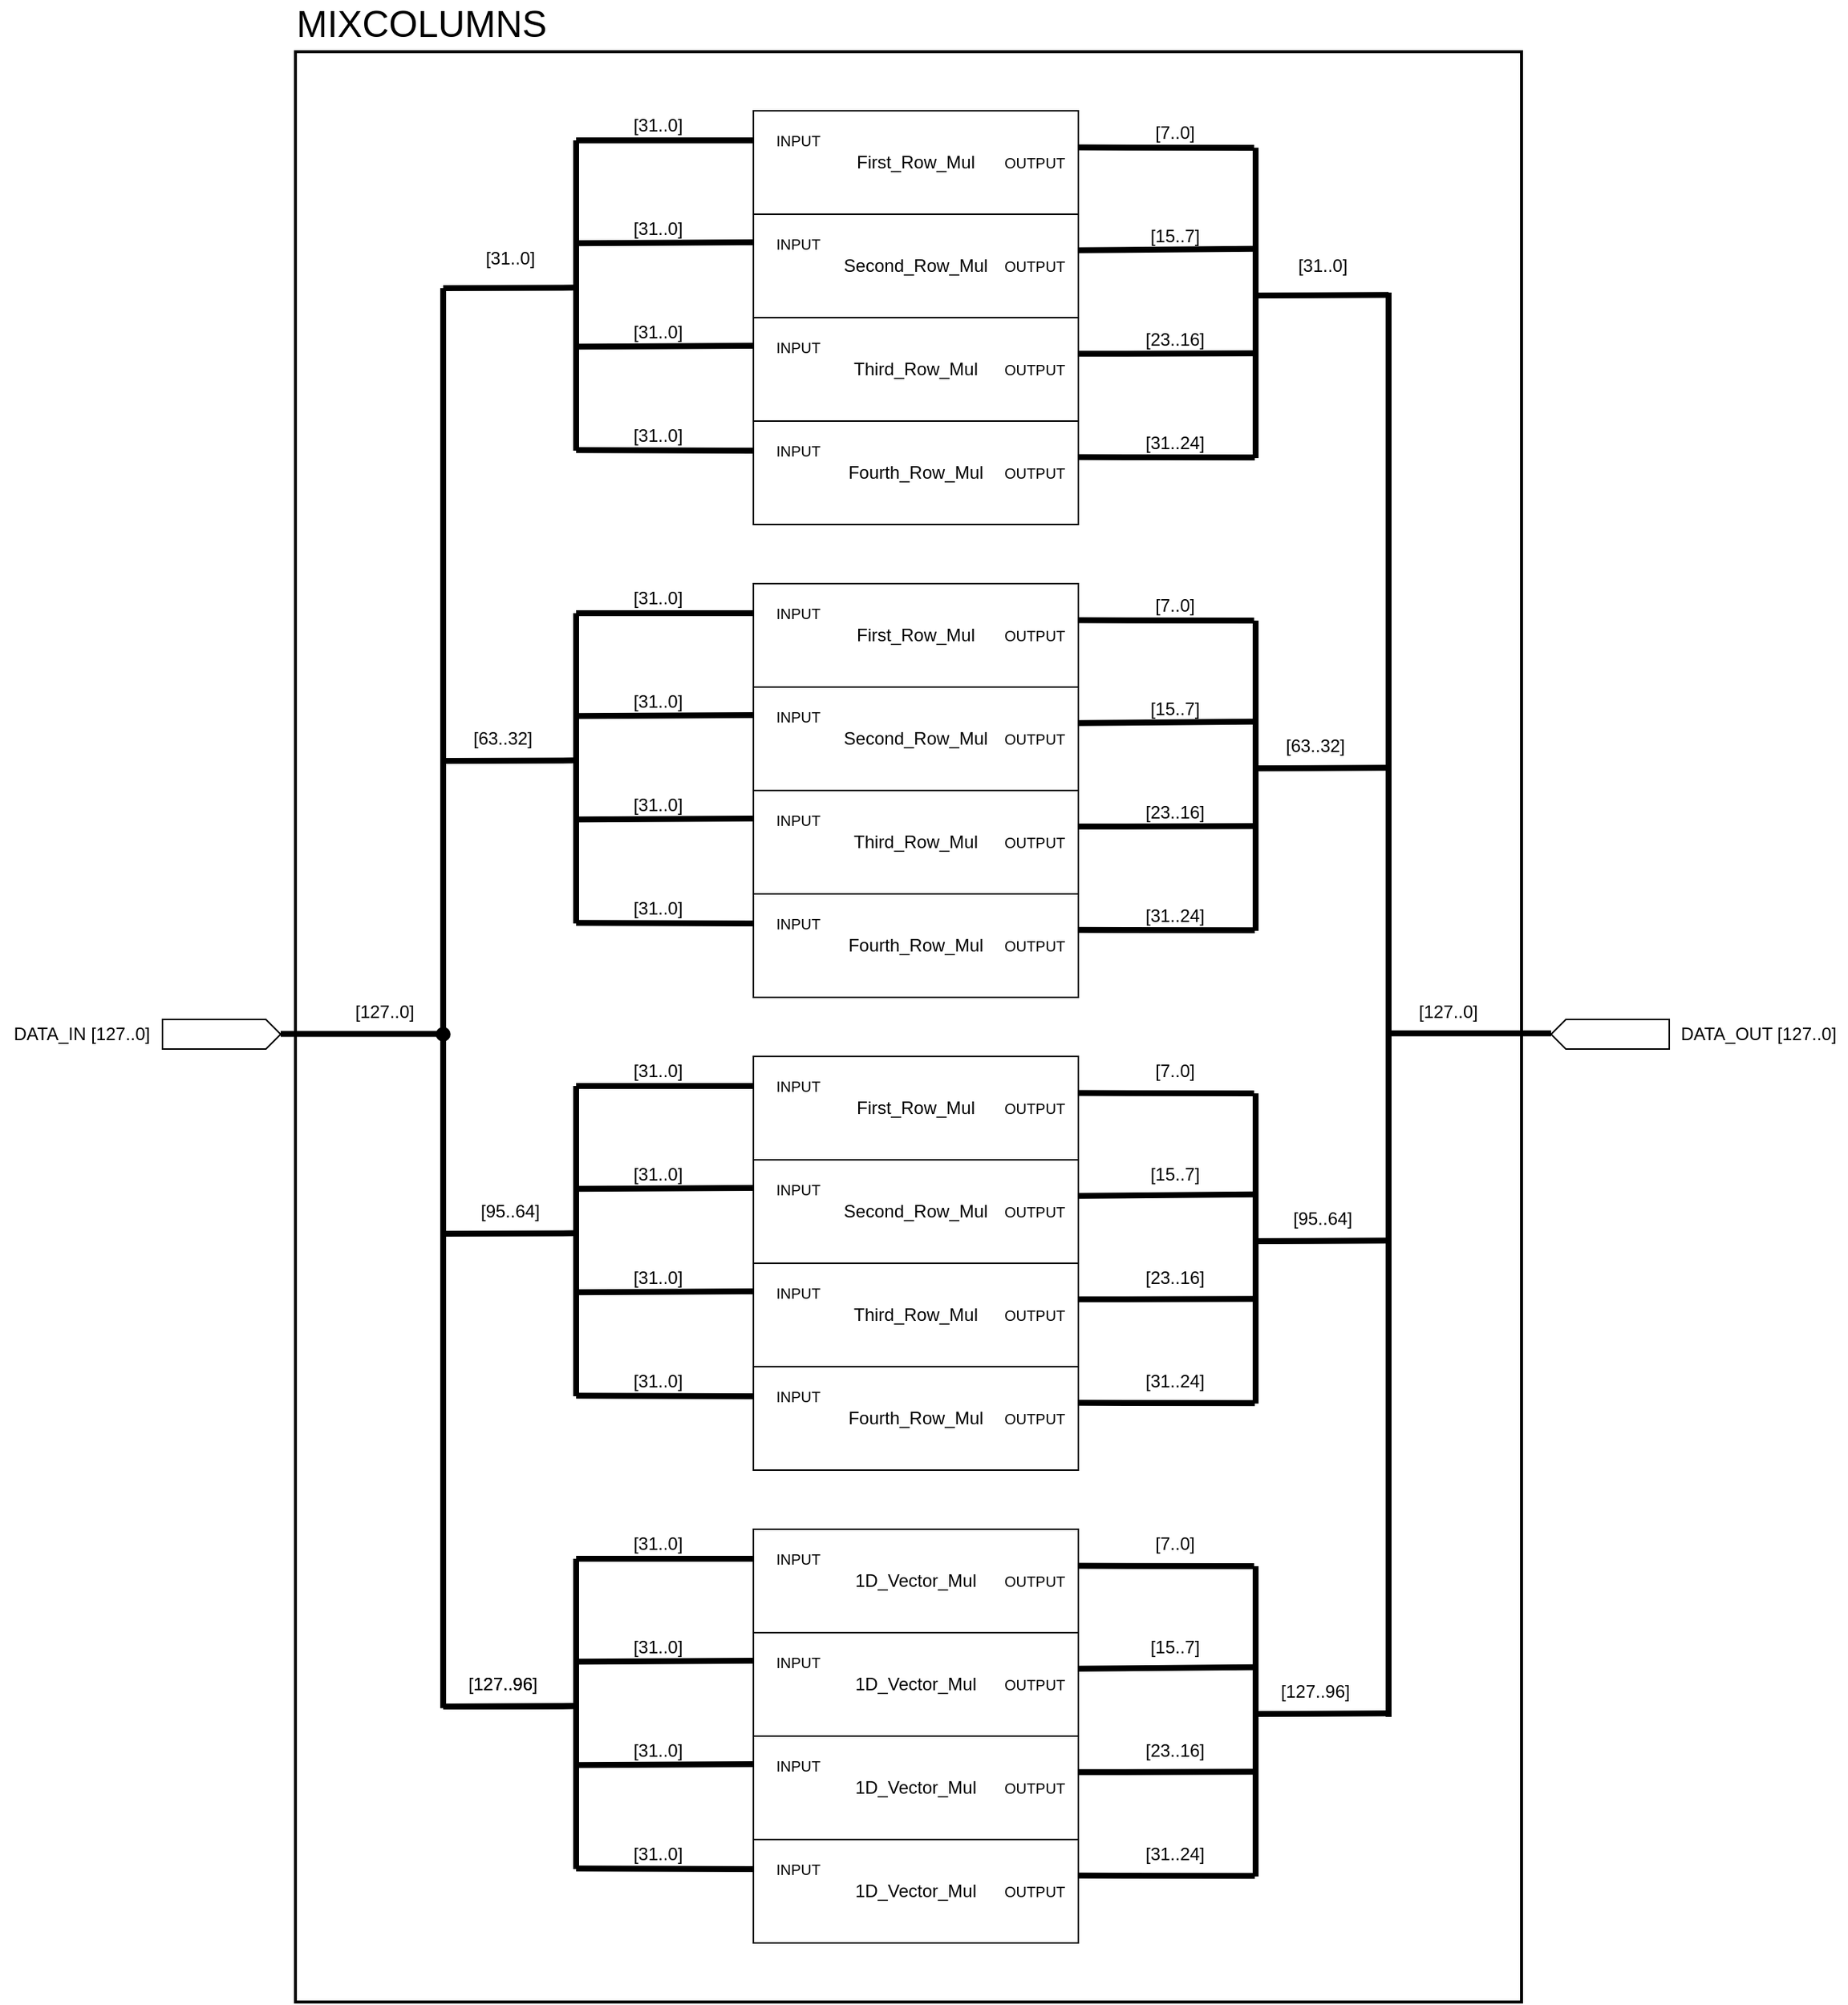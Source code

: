 <mxfile version="14.7.0" type="device"><diagram id="oHenuTTCe8CQ_6WMXrY5" name="Page-1"><mxGraphModel dx="169" dy="94" grid="1" gridSize="10" guides="1" tooltips="1" connect="1" arrows="1" fold="1" page="1" pageScale="1" pageWidth="100000" pageHeight="100000" math="0" shadow="0"><root><mxCell id="0"/><mxCell id="1" parent="0"/><mxCell id="De7Vy3NnOeA8VMPt9R5g-276" value="" style="rounded=0;whiteSpace=wrap;html=1;fillColor=none;strokeWidth=2;" parent="1" vertex="1"><mxGeometry x="820" y="640" width="830" height="1320" as="geometry"/></mxCell><mxCell id="De7Vy3NnOeA8VMPt9R5g-7" value="" style="shape=mxgraph.arrows2.arrow;verticalLabelPosition=bottom;shadow=0;dashed=0;align=center;html=1;verticalAlign=top;strokeWidth=1;dy=0;dx=10;notch=0;" parent="1" vertex="1"><mxGeometry x="730" y="1295" width="80" height="20" as="geometry"/></mxCell><mxCell id="De7Vy3NnOeA8VMPt9R5g-8" value="DATA_IN [127..0]" style="text;html=1;align=center;verticalAlign=middle;resizable=0;points=[];autosize=1;strokeColor=none;" parent="1" vertex="1"><mxGeometry x="620" y="1295" width="110" height="20" as="geometry"/></mxCell><mxCell id="De7Vy3NnOeA8VMPt9R5g-9" value="" style="endArrow=none;html=1;strokeWidth=4;exitX=1;exitY=0.5;exitDx=0;exitDy=0;exitPerimeter=0;" parent="1" edge="1"><mxGeometry width="50" height="50" relative="1" as="geometry"><mxPoint x="810" y="1304.71" as="sourcePoint"/><mxPoint x="920" y="1304.71" as="targetPoint"/></mxGeometry></mxCell><mxCell id="De7Vy3NnOeA8VMPt9R5g-10" value="" style="endArrow=none;html=1;strokeWidth=4;" parent="1" edge="1"><mxGeometry width="50" height="50" relative="1" as="geometry"><mxPoint x="920" y="1761.176" as="sourcePoint"/><mxPoint x="920" y="800" as="targetPoint"/></mxGeometry></mxCell><mxCell id="De7Vy3NnOeA8VMPt9R5g-11" value="" style="endArrow=none;html=1;strokeWidth=4;" parent="1" edge="1"><mxGeometry width="50" height="50" relative="1" as="geometry"><mxPoint x="920" y="800" as="sourcePoint"/><mxPoint x="1010" y="799.66" as="targetPoint"/></mxGeometry></mxCell><mxCell id="De7Vy3NnOeA8VMPt9R5g-49" value="[127..0]" style="text;html=1;align=center;verticalAlign=middle;resizable=0;points=[];autosize=1;strokeColor=none;" parent="1" vertex="1"><mxGeometry x="850" y="1280" width="60" height="20" as="geometry"/></mxCell><mxCell id="De7Vy3NnOeA8VMPt9R5g-50" value="[31..0]" style="text;html=1;align=center;verticalAlign=middle;resizable=0;points=[];autosize=1;strokeColor=none;" parent="1" vertex="1"><mxGeometry x="940" y="770" width="50" height="20" as="geometry"/></mxCell><mxCell id="De7Vy3NnOeA8VMPt9R5g-51" value="[63..32]" style="text;html=1;align=center;verticalAlign=middle;resizable=0;points=[];autosize=1;strokeColor=none;" parent="1" vertex="1"><mxGeometry x="930" y="1095" width="60" height="20" as="geometry"/></mxCell><mxCell id="De7Vy3NnOeA8VMPt9R5g-52" value="[95..64]" style="text;html=1;align=center;verticalAlign=middle;resizable=0;points=[];autosize=1;strokeColor=none;" parent="1" vertex="1"><mxGeometry x="935" y="1415" width="60" height="20" as="geometry"/></mxCell><mxCell id="De7Vy3NnOeA8VMPt9R5g-53" value="[127..96]" style="text;html=1;align=center;verticalAlign=middle;resizable=0;points=[];autosize=1;strokeColor=none;" parent="1" vertex="1"><mxGeometry x="930" y="1735" width="60" height="20" as="geometry"/></mxCell><mxCell id="De7Vy3NnOeA8VMPt9R5g-64" value="" style="ellipse;whiteSpace=wrap;html=1;aspect=fixed;strokeColor=none;fillColor=#000000;" parent="1" vertex="1"><mxGeometry x="915" y="1300" width="10" height="10" as="geometry"/></mxCell><mxCell id="De7Vy3NnOeA8VMPt9R5g-67" value="First_Row_Mul" style="whiteSpace=wrap;html=1;" parent="1" vertex="1"><mxGeometry x="1130" y="680" width="220" height="70" as="geometry"/></mxCell><mxCell id="De7Vy3NnOeA8VMPt9R5g-68" value="&lt;font style=&quot;font-size: 10px&quot;&gt;INPUT&lt;/font&gt;" style="text;html=1;align=center;verticalAlign=middle;resizable=0;points=[];autosize=1;strokeColor=none;" parent="1" vertex="1"><mxGeometry x="1135" y="690" width="50" height="20" as="geometry"/></mxCell><mxCell id="De7Vy3NnOeA8VMPt9R5g-70" value="&lt;font style=&quot;font-size: 10px&quot;&gt;OUTPUT&lt;/font&gt;" style="text;html=1;align=center;verticalAlign=middle;resizable=0;points=[];autosize=1;strokeColor=none;" parent="1" vertex="1"><mxGeometry x="1290" y="705" width="60" height="20" as="geometry"/></mxCell><mxCell id="De7Vy3NnOeA8VMPt9R5g-71" value="Second_Row_Mul" style="whiteSpace=wrap;html=1;" parent="1" vertex="1"><mxGeometry x="1130" y="750" width="220" height="70" as="geometry"/></mxCell><mxCell id="De7Vy3NnOeA8VMPt9R5g-72" value="&lt;font style=&quot;font-size: 10px&quot;&gt;INPUT&lt;/font&gt;" style="text;html=1;align=center;verticalAlign=middle;resizable=0;points=[];autosize=1;strokeColor=none;" parent="1" vertex="1"><mxGeometry x="1135" y="760" width="50" height="20" as="geometry"/></mxCell><mxCell id="De7Vy3NnOeA8VMPt9R5g-74" value="&lt;font style=&quot;font-size: 10px&quot;&gt;OUTPUT&lt;/font&gt;" style="text;html=1;align=center;verticalAlign=middle;resizable=0;points=[];autosize=1;strokeColor=none;" parent="1" vertex="1"><mxGeometry x="1290" y="775" width="60" height="20" as="geometry"/></mxCell><mxCell id="De7Vy3NnOeA8VMPt9R5g-75" value="Third_Row_Mul" style="whiteSpace=wrap;html=1;" parent="1" vertex="1"><mxGeometry x="1130" y="820" width="220" height="70" as="geometry"/></mxCell><mxCell id="De7Vy3NnOeA8VMPt9R5g-76" value="&lt;font style=&quot;font-size: 10px&quot;&gt;INPUT&lt;/font&gt;" style="text;html=1;align=center;verticalAlign=middle;resizable=0;points=[];autosize=1;strokeColor=none;" parent="1" vertex="1"><mxGeometry x="1135" y="830" width="50" height="20" as="geometry"/></mxCell><mxCell id="De7Vy3NnOeA8VMPt9R5g-78" value="&lt;font style=&quot;font-size: 10px&quot;&gt;OUTPUT&lt;/font&gt;" style="text;html=1;align=center;verticalAlign=middle;resizable=0;points=[];autosize=1;strokeColor=none;" parent="1" vertex="1"><mxGeometry x="1290" y="845" width="60" height="20" as="geometry"/></mxCell><mxCell id="De7Vy3NnOeA8VMPt9R5g-79" value="Fourth_Row_Mul" style="whiteSpace=wrap;html=1;" parent="1" vertex="1"><mxGeometry x="1130" y="890" width="220" height="70" as="geometry"/></mxCell><mxCell id="De7Vy3NnOeA8VMPt9R5g-80" value="&lt;font style=&quot;font-size: 10px&quot;&gt;INPUT&lt;/font&gt;" style="text;html=1;align=center;verticalAlign=middle;resizable=0;points=[];autosize=1;strokeColor=none;" parent="1" vertex="1"><mxGeometry x="1135" y="900" width="50" height="20" as="geometry"/></mxCell><mxCell id="De7Vy3NnOeA8VMPt9R5g-82" value="&lt;font style=&quot;font-size: 10px&quot;&gt;OUTPUT&lt;/font&gt;" style="text;html=1;align=center;verticalAlign=middle;resizable=0;points=[];autosize=1;strokeColor=none;" parent="1" vertex="1"><mxGeometry x="1290" y="915" width="60" height="20" as="geometry"/></mxCell><mxCell id="De7Vy3NnOeA8VMPt9R5g-84" value="" style="endArrow=none;html=1;strokeWidth=4;" parent="1" edge="1"><mxGeometry width="50" height="50" relative="1" as="geometry"><mxPoint x="1010" y="910" as="sourcePoint"/><mxPoint x="1010.0" y="700" as="targetPoint"/></mxGeometry></mxCell><mxCell id="De7Vy3NnOeA8VMPt9R5g-85" value="" style="endArrow=none;html=1;strokeWidth=4;" parent="1" edge="1"><mxGeometry width="50" height="50" relative="1" as="geometry"><mxPoint x="1010.0" y="700" as="sourcePoint"/><mxPoint x="1130" y="700" as="targetPoint"/></mxGeometry></mxCell><mxCell id="De7Vy3NnOeA8VMPt9R5g-86" value="" style="endArrow=none;html=1;strokeWidth=4;" parent="1" edge="1"><mxGeometry width="50" height="50" relative="1" as="geometry"><mxPoint x="1010.0" y="769.66" as="sourcePoint"/><mxPoint x="1130" y="769" as="targetPoint"/></mxGeometry></mxCell><mxCell id="De7Vy3NnOeA8VMPt9R5g-87" value="" style="endArrow=none;html=1;strokeWidth=4;" parent="1" edge="1"><mxGeometry width="50" height="50" relative="1" as="geometry"><mxPoint x="1010.0" y="839.66" as="sourcePoint"/><mxPoint x="1130" y="839" as="targetPoint"/></mxGeometry></mxCell><mxCell id="De7Vy3NnOeA8VMPt9R5g-88" value="" style="endArrow=none;html=1;strokeWidth=4;" parent="1" edge="1"><mxGeometry width="50" height="50" relative="1" as="geometry"><mxPoint x="1010.0" y="909.66" as="sourcePoint"/><mxPoint x="1130" y="910" as="targetPoint"/></mxGeometry></mxCell><mxCell id="De7Vy3NnOeA8VMPt9R5g-89" value="" style="endArrow=none;html=1;strokeWidth=4;" parent="1" edge="1"><mxGeometry width="50" height="50" relative="1" as="geometry"><mxPoint x="920" y="1120" as="sourcePoint"/><mxPoint x="1010" y="1119.66" as="targetPoint"/></mxGeometry></mxCell><mxCell id="De7Vy3NnOeA8VMPt9R5g-91" value="First_Row_Mul" style="whiteSpace=wrap;html=1;" parent="1" vertex="1"><mxGeometry x="1130" y="1000" width="220" height="70" as="geometry"/></mxCell><mxCell id="De7Vy3NnOeA8VMPt9R5g-92" value="&lt;font style=&quot;font-size: 10px&quot;&gt;INPUT&lt;br&gt;&lt;/font&gt;" style="text;html=1;align=center;verticalAlign=middle;resizable=0;points=[];autosize=1;strokeColor=none;" parent="1" vertex="1"><mxGeometry x="1135" y="1010" width="50" height="20" as="geometry"/></mxCell><mxCell id="De7Vy3NnOeA8VMPt9R5g-94" value="&lt;font style=&quot;font-size: 10px&quot;&gt;OUTPUT&lt;/font&gt;" style="text;html=1;align=center;verticalAlign=middle;resizable=0;points=[];autosize=1;strokeColor=none;" parent="1" vertex="1"><mxGeometry x="1290" y="1025" width="60" height="20" as="geometry"/></mxCell><mxCell id="De7Vy3NnOeA8VMPt9R5g-95" value="Second_Row_Mul" style="whiteSpace=wrap;html=1;" parent="1" vertex="1"><mxGeometry x="1130" y="1070" width="220" height="70" as="geometry"/></mxCell><mxCell id="De7Vy3NnOeA8VMPt9R5g-96" value="&lt;font style=&quot;font-size: 10px&quot;&gt;INPUT&lt;/font&gt;" style="text;html=1;align=center;verticalAlign=middle;resizable=0;points=[];autosize=1;strokeColor=none;" parent="1" vertex="1"><mxGeometry x="1135" y="1080" width="50" height="20" as="geometry"/></mxCell><mxCell id="De7Vy3NnOeA8VMPt9R5g-98" value="&lt;font style=&quot;font-size: 10px&quot;&gt;OUTPUT&lt;/font&gt;" style="text;html=1;align=center;verticalAlign=middle;resizable=0;points=[];autosize=1;strokeColor=none;" parent="1" vertex="1"><mxGeometry x="1290" y="1095" width="60" height="20" as="geometry"/></mxCell><mxCell id="De7Vy3NnOeA8VMPt9R5g-99" value="Third_Row_Mul" style="whiteSpace=wrap;html=1;" parent="1" vertex="1"><mxGeometry x="1130" y="1140" width="220" height="70" as="geometry"/></mxCell><mxCell id="De7Vy3NnOeA8VMPt9R5g-100" value="&lt;font style=&quot;font-size: 10px&quot;&gt;INPUT&lt;/font&gt;" style="text;html=1;align=center;verticalAlign=middle;resizable=0;points=[];autosize=1;strokeColor=none;" parent="1" vertex="1"><mxGeometry x="1135" y="1150" width="50" height="20" as="geometry"/></mxCell><mxCell id="De7Vy3NnOeA8VMPt9R5g-102" value="&lt;font style=&quot;font-size: 10px&quot;&gt;OUTPUT&lt;/font&gt;" style="text;html=1;align=center;verticalAlign=middle;resizable=0;points=[];autosize=1;strokeColor=none;" parent="1" vertex="1"><mxGeometry x="1290" y="1165" width="60" height="20" as="geometry"/></mxCell><mxCell id="De7Vy3NnOeA8VMPt9R5g-103" value="Fourth_Row_Mul" style="whiteSpace=wrap;html=1;" parent="1" vertex="1"><mxGeometry x="1130" y="1210" width="220" height="70" as="geometry"/></mxCell><mxCell id="De7Vy3NnOeA8VMPt9R5g-104" value="&lt;font style=&quot;font-size: 10px&quot;&gt;INPUT&lt;/font&gt;" style="text;html=1;align=center;verticalAlign=middle;resizable=0;points=[];autosize=1;strokeColor=none;" parent="1" vertex="1"><mxGeometry x="1135" y="1220" width="50" height="20" as="geometry"/></mxCell><mxCell id="De7Vy3NnOeA8VMPt9R5g-106" value="&lt;font style=&quot;font-size: 10px&quot;&gt;OUTPUT&lt;/font&gt;" style="text;html=1;align=center;verticalAlign=middle;resizable=0;points=[];autosize=1;strokeColor=none;" parent="1" vertex="1"><mxGeometry x="1290" y="1235" width="60" height="20" as="geometry"/></mxCell><mxCell id="De7Vy3NnOeA8VMPt9R5g-107" value="" style="endArrow=none;html=1;strokeWidth=4;" parent="1" edge="1"><mxGeometry width="50" height="50" relative="1" as="geometry"><mxPoint x="1010" y="1230" as="sourcePoint"/><mxPoint x="1010" y="1020" as="targetPoint"/></mxGeometry></mxCell><mxCell id="De7Vy3NnOeA8VMPt9R5g-108" value="" style="endArrow=none;html=1;strokeWidth=4;" parent="1" edge="1"><mxGeometry width="50" height="50" relative="1" as="geometry"><mxPoint x="1010" y="1020" as="sourcePoint"/><mxPoint x="1130" y="1020" as="targetPoint"/></mxGeometry></mxCell><mxCell id="De7Vy3NnOeA8VMPt9R5g-109" value="" style="endArrow=none;html=1;strokeWidth=4;" parent="1" edge="1"><mxGeometry width="50" height="50" relative="1" as="geometry"><mxPoint x="1010" y="1089.66" as="sourcePoint"/><mxPoint x="1130" y="1089" as="targetPoint"/></mxGeometry></mxCell><mxCell id="De7Vy3NnOeA8VMPt9R5g-110" value="" style="endArrow=none;html=1;strokeWidth=4;" parent="1" edge="1"><mxGeometry width="50" height="50" relative="1" as="geometry"><mxPoint x="1010" y="1159.66" as="sourcePoint"/><mxPoint x="1130" y="1159" as="targetPoint"/></mxGeometry></mxCell><mxCell id="De7Vy3NnOeA8VMPt9R5g-111" value="" style="endArrow=none;html=1;strokeWidth=4;" parent="1" edge="1"><mxGeometry width="50" height="50" relative="1" as="geometry"><mxPoint x="1010" y="1229.66" as="sourcePoint"/><mxPoint x="1130" y="1230" as="targetPoint"/></mxGeometry></mxCell><mxCell id="De7Vy3NnOeA8VMPt9R5g-113" value="" style="endArrow=none;html=1;strokeWidth=4;" parent="1" edge="1"><mxGeometry width="50" height="50" relative="1" as="geometry"><mxPoint x="920" y="1440" as="sourcePoint"/><mxPoint x="1010" y="1439.66" as="targetPoint"/></mxGeometry></mxCell><mxCell id="De7Vy3NnOeA8VMPt9R5g-116" value="First_Row_Mul" style="whiteSpace=wrap;html=1;" parent="1" vertex="1"><mxGeometry x="1130" y="1320" width="220" height="70" as="geometry"/></mxCell><mxCell id="De7Vy3NnOeA8VMPt9R5g-117" value="&lt;font style=&quot;font-size: 10px&quot;&gt;INPUT&lt;/font&gt;" style="text;html=1;align=center;verticalAlign=middle;resizable=0;points=[];autosize=1;strokeColor=none;" parent="1" vertex="1"><mxGeometry x="1135" y="1330" width="50" height="20" as="geometry"/></mxCell><mxCell id="De7Vy3NnOeA8VMPt9R5g-119" value="&lt;font style=&quot;font-size: 10px&quot;&gt;OUTPUT&lt;/font&gt;" style="text;html=1;align=center;verticalAlign=middle;resizable=0;points=[];autosize=1;strokeColor=none;" parent="1" vertex="1"><mxGeometry x="1290" y="1345" width="60" height="20" as="geometry"/></mxCell><mxCell id="De7Vy3NnOeA8VMPt9R5g-120" value="Second_Row_Mul" style="whiteSpace=wrap;html=1;" parent="1" vertex="1"><mxGeometry x="1130" y="1390" width="220" height="70" as="geometry"/></mxCell><mxCell id="De7Vy3NnOeA8VMPt9R5g-121" value="&lt;font style=&quot;font-size: 10px&quot;&gt;INPUT&lt;/font&gt;" style="text;html=1;align=center;verticalAlign=middle;resizable=0;points=[];autosize=1;strokeColor=none;" parent="1" vertex="1"><mxGeometry x="1135" y="1400" width="50" height="20" as="geometry"/></mxCell><mxCell id="De7Vy3NnOeA8VMPt9R5g-123" value="&lt;font style=&quot;font-size: 10px&quot;&gt;OUTPUT&lt;/font&gt;" style="text;html=1;align=center;verticalAlign=middle;resizable=0;points=[];autosize=1;strokeColor=none;" parent="1" vertex="1"><mxGeometry x="1290" y="1415" width="60" height="20" as="geometry"/></mxCell><mxCell id="De7Vy3NnOeA8VMPt9R5g-124" value="Third_Row_Mul" style="whiteSpace=wrap;html=1;" parent="1" vertex="1"><mxGeometry x="1130" y="1460" width="220" height="70" as="geometry"/></mxCell><mxCell id="De7Vy3NnOeA8VMPt9R5g-125" value="&lt;font style=&quot;font-size: 10px&quot;&gt;INPUT&lt;/font&gt;" style="text;html=1;align=center;verticalAlign=middle;resizable=0;points=[];autosize=1;strokeColor=none;" parent="1" vertex="1"><mxGeometry x="1135" y="1470" width="50" height="20" as="geometry"/></mxCell><mxCell id="De7Vy3NnOeA8VMPt9R5g-127" value="&lt;font style=&quot;font-size: 10px&quot;&gt;OUTPUT&lt;/font&gt;" style="text;html=1;align=center;verticalAlign=middle;resizable=0;points=[];autosize=1;strokeColor=none;" parent="1" vertex="1"><mxGeometry x="1290" y="1485" width="60" height="20" as="geometry"/></mxCell><mxCell id="De7Vy3NnOeA8VMPt9R5g-128" value="Fourth_Row_Mul" style="whiteSpace=wrap;html=1;" parent="1" vertex="1"><mxGeometry x="1130" y="1530" width="220" height="70" as="geometry"/></mxCell><mxCell id="De7Vy3NnOeA8VMPt9R5g-129" value="&lt;font style=&quot;font-size: 10px&quot;&gt;INPUT&lt;/font&gt;" style="text;html=1;align=center;verticalAlign=middle;resizable=0;points=[];autosize=1;strokeColor=none;" parent="1" vertex="1"><mxGeometry x="1135" y="1540" width="50" height="20" as="geometry"/></mxCell><mxCell id="De7Vy3NnOeA8VMPt9R5g-131" value="&lt;font style=&quot;font-size: 10px&quot;&gt;OUTPUT&lt;/font&gt;" style="text;html=1;align=center;verticalAlign=middle;resizable=0;points=[];autosize=1;strokeColor=none;" parent="1" vertex="1"><mxGeometry x="1290" y="1555" width="60" height="20" as="geometry"/></mxCell><mxCell id="De7Vy3NnOeA8VMPt9R5g-132" value="" style="endArrow=none;html=1;strokeWidth=4;" parent="1" edge="1"><mxGeometry width="50" height="50" relative="1" as="geometry"><mxPoint x="1010" y="1550" as="sourcePoint"/><mxPoint x="1010" y="1340" as="targetPoint"/></mxGeometry></mxCell><mxCell id="De7Vy3NnOeA8VMPt9R5g-133" value="" style="endArrow=none;html=1;strokeWidth=4;" parent="1" edge="1"><mxGeometry width="50" height="50" relative="1" as="geometry"><mxPoint x="1010" y="1340" as="sourcePoint"/><mxPoint x="1130" y="1340" as="targetPoint"/></mxGeometry></mxCell><mxCell id="De7Vy3NnOeA8VMPt9R5g-134" value="" style="endArrow=none;html=1;strokeWidth=4;" parent="1" edge="1"><mxGeometry width="50" height="50" relative="1" as="geometry"><mxPoint x="1010" y="1409.66" as="sourcePoint"/><mxPoint x="1130" y="1409" as="targetPoint"/></mxGeometry></mxCell><mxCell id="De7Vy3NnOeA8VMPt9R5g-135" value="" style="endArrow=none;html=1;strokeWidth=4;" parent="1" edge="1"><mxGeometry width="50" height="50" relative="1" as="geometry"><mxPoint x="1010" y="1479.66" as="sourcePoint"/><mxPoint x="1130" y="1479" as="targetPoint"/></mxGeometry></mxCell><mxCell id="De7Vy3NnOeA8VMPt9R5g-136" value="" style="endArrow=none;html=1;strokeWidth=4;" parent="1" edge="1"><mxGeometry width="50" height="50" relative="1" as="geometry"><mxPoint x="1010" y="1549.66" as="sourcePoint"/><mxPoint x="1130" y="1550" as="targetPoint"/></mxGeometry></mxCell><mxCell id="De7Vy3NnOeA8VMPt9R5g-137" value="" style="endArrow=none;html=1;strokeWidth=4;" parent="1" edge="1"><mxGeometry width="50" height="50" relative="1" as="geometry"><mxPoint x="920" y="1760" as="sourcePoint"/><mxPoint x="1010" y="1759.66" as="targetPoint"/></mxGeometry></mxCell><mxCell id="De7Vy3NnOeA8VMPt9R5g-139" value="1D_Vector_Mul" style="whiteSpace=wrap;html=1;" parent="1" vertex="1"><mxGeometry x="1130" y="1640" width="220" height="70" as="geometry"/></mxCell><mxCell id="De7Vy3NnOeA8VMPt9R5g-140" value="&lt;font style=&quot;font-size: 10px&quot;&gt;INPUT&lt;/font&gt;" style="text;html=1;align=center;verticalAlign=middle;resizable=0;points=[];autosize=1;strokeColor=none;" parent="1" vertex="1"><mxGeometry x="1135" y="1650" width="50" height="20" as="geometry"/></mxCell><mxCell id="De7Vy3NnOeA8VMPt9R5g-142" value="&lt;font style=&quot;font-size: 10px&quot;&gt;OUTPUT&lt;/font&gt;" style="text;html=1;align=center;verticalAlign=middle;resizable=0;points=[];autosize=1;strokeColor=none;" parent="1" vertex="1"><mxGeometry x="1290" y="1665" width="60" height="20" as="geometry"/></mxCell><mxCell id="De7Vy3NnOeA8VMPt9R5g-143" value="1D_Vector_Mul" style="whiteSpace=wrap;html=1;" parent="1" vertex="1"><mxGeometry x="1130" y="1710" width="220" height="70" as="geometry"/></mxCell><mxCell id="De7Vy3NnOeA8VMPt9R5g-144" value="&lt;font style=&quot;font-size: 10px&quot;&gt;INPUT&lt;/font&gt;" style="text;html=1;align=center;verticalAlign=middle;resizable=0;points=[];autosize=1;strokeColor=none;" parent="1" vertex="1"><mxGeometry x="1135" y="1720" width="50" height="20" as="geometry"/></mxCell><mxCell id="De7Vy3NnOeA8VMPt9R5g-146" value="&lt;font style=&quot;font-size: 10px&quot;&gt;OUTPUT&lt;/font&gt;" style="text;html=1;align=center;verticalAlign=middle;resizable=0;points=[];autosize=1;strokeColor=none;" parent="1" vertex="1"><mxGeometry x="1290" y="1735" width="60" height="20" as="geometry"/></mxCell><mxCell id="De7Vy3NnOeA8VMPt9R5g-147" value="1D_Vector_Mul" style="whiteSpace=wrap;html=1;" parent="1" vertex="1"><mxGeometry x="1130" y="1780" width="220" height="70" as="geometry"/></mxCell><mxCell id="De7Vy3NnOeA8VMPt9R5g-148" value="&lt;font style=&quot;font-size: 10px&quot;&gt;INPUT&lt;/font&gt;" style="text;html=1;align=center;verticalAlign=middle;resizable=0;points=[];autosize=1;strokeColor=none;" parent="1" vertex="1"><mxGeometry x="1135" y="1790" width="50" height="20" as="geometry"/></mxCell><mxCell id="De7Vy3NnOeA8VMPt9R5g-150" value="&lt;font style=&quot;font-size: 10px&quot;&gt;OUTPUT&lt;/font&gt;" style="text;html=1;align=center;verticalAlign=middle;resizable=0;points=[];autosize=1;strokeColor=none;" parent="1" vertex="1"><mxGeometry x="1290" y="1805" width="60" height="20" as="geometry"/></mxCell><mxCell id="De7Vy3NnOeA8VMPt9R5g-151" value="1D_Vector_Mul" style="whiteSpace=wrap;html=1;" parent="1" vertex="1"><mxGeometry x="1130" y="1850" width="220" height="70" as="geometry"/></mxCell><mxCell id="De7Vy3NnOeA8VMPt9R5g-152" value="&lt;font style=&quot;font-size: 10px&quot;&gt;INPUT&lt;/font&gt;" style="text;html=1;align=center;verticalAlign=middle;resizable=0;points=[];autosize=1;strokeColor=none;" parent="1" vertex="1"><mxGeometry x="1135" y="1860" width="50" height="20" as="geometry"/></mxCell><mxCell id="De7Vy3NnOeA8VMPt9R5g-154" value="&lt;font style=&quot;font-size: 10px&quot;&gt;OUTPUT&lt;/font&gt;" style="text;html=1;align=center;verticalAlign=middle;resizable=0;points=[];autosize=1;strokeColor=none;" parent="1" vertex="1"><mxGeometry x="1290" y="1875" width="60" height="20" as="geometry"/></mxCell><mxCell id="De7Vy3NnOeA8VMPt9R5g-155" value="" style="endArrow=none;html=1;strokeWidth=4;" parent="1" edge="1"><mxGeometry width="50" height="50" relative="1" as="geometry"><mxPoint x="1010" y="1870" as="sourcePoint"/><mxPoint x="1010" y="1660" as="targetPoint"/></mxGeometry></mxCell><mxCell id="De7Vy3NnOeA8VMPt9R5g-156" value="" style="endArrow=none;html=1;strokeWidth=4;" parent="1" edge="1"><mxGeometry width="50" height="50" relative="1" as="geometry"><mxPoint x="1010" y="1660" as="sourcePoint"/><mxPoint x="1130" y="1660" as="targetPoint"/></mxGeometry></mxCell><mxCell id="De7Vy3NnOeA8VMPt9R5g-157" value="" style="endArrow=none;html=1;strokeWidth=4;" parent="1" edge="1"><mxGeometry width="50" height="50" relative="1" as="geometry"><mxPoint x="1010" y="1729.66" as="sourcePoint"/><mxPoint x="1130" y="1729" as="targetPoint"/></mxGeometry></mxCell><mxCell id="De7Vy3NnOeA8VMPt9R5g-158" value="" style="endArrow=none;html=1;strokeWidth=4;" parent="1" edge="1"><mxGeometry width="50" height="50" relative="1" as="geometry"><mxPoint x="1010" y="1799.66" as="sourcePoint"/><mxPoint x="1130" y="1799" as="targetPoint"/></mxGeometry></mxCell><mxCell id="De7Vy3NnOeA8VMPt9R5g-159" value="" style="endArrow=none;html=1;strokeWidth=4;" parent="1" edge="1"><mxGeometry width="50" height="50" relative="1" as="geometry"><mxPoint x="1010" y="1869.66" as="sourcePoint"/><mxPoint x="1130" y="1870" as="targetPoint"/></mxGeometry></mxCell><mxCell id="De7Vy3NnOeA8VMPt9R5g-162" value="" style="endArrow=none;html=1;strokeWidth=4;" parent="1" edge="1"><mxGeometry width="50" height="50" relative="1" as="geometry"><mxPoint x="1470" y="915" as="sourcePoint"/><mxPoint x="1470.0" y="705" as="targetPoint"/></mxGeometry></mxCell><mxCell id="De7Vy3NnOeA8VMPt9R5g-163" value="" style="endArrow=none;html=1;strokeWidth=4;entryX=-0.017;entryY=0.51;entryDx=0;entryDy=0;entryPerimeter=0;" parent="1" edge="1"><mxGeometry width="50" height="50" relative="1" as="geometry"><mxPoint x="1350.0" y="704.77" as="sourcePoint"/><mxPoint x="1468.98" y="704.97" as="targetPoint"/></mxGeometry></mxCell><mxCell id="De7Vy3NnOeA8VMPt9R5g-164" value="" style="endArrow=none;html=1;strokeWidth=4;entryX=-0.003;entryY=0.43;entryDx=0;entryDy=0;entryPerimeter=0;" parent="1" edge="1"><mxGeometry width="50" height="50" relative="1" as="geometry"><mxPoint x="1350.0" y="774.43" as="sourcePoint"/><mxPoint x="1469.82" y="773.37" as="targetPoint"/></mxGeometry></mxCell><mxCell id="De7Vy3NnOeA8VMPt9R5g-165" value="" style="endArrow=none;html=1;strokeWidth=4;entryX=-0.023;entryY=0.47;entryDx=0;entryDy=0;entryPerimeter=0;" parent="1" edge="1"><mxGeometry width="50" height="50" relative="1" as="geometry"><mxPoint x="1350.0" y="844.43" as="sourcePoint"/><mxPoint x="1468.62" y="844.17" as="targetPoint"/></mxGeometry></mxCell><mxCell id="De7Vy3NnOeA8VMPt9R5g-166" value="" style="endArrow=none;html=1;strokeWidth=4;entryX=-0.01;entryY=0.49;entryDx=0;entryDy=0;entryPerimeter=0;" parent="1" edge="1"><mxGeometry width="50" height="50" relative="1" as="geometry"><mxPoint x="1350.0" y="914.43" as="sourcePoint"/><mxPoint x="1469.4" y="914.57" as="targetPoint"/></mxGeometry></mxCell><mxCell id="De7Vy3NnOeA8VMPt9R5g-167" value="" style="endArrow=none;html=1;strokeWidth=4;" parent="1" edge="1"><mxGeometry width="50" height="50" relative="1" as="geometry"><mxPoint x="1470" y="1235" as="sourcePoint"/><mxPoint x="1470" y="1025" as="targetPoint"/></mxGeometry></mxCell><mxCell id="De7Vy3NnOeA8VMPt9R5g-168" value="" style="endArrow=none;html=1;strokeWidth=4;entryX=-0.017;entryY=0.51;entryDx=0;entryDy=0;entryPerimeter=0;" parent="1" edge="1"><mxGeometry width="50" height="50" relative="1" as="geometry"><mxPoint x="1350" y="1024.77" as="sourcePoint"/><mxPoint x="1468.98" y="1024.97" as="targetPoint"/></mxGeometry></mxCell><mxCell id="De7Vy3NnOeA8VMPt9R5g-169" value="" style="endArrow=none;html=1;strokeWidth=4;entryX=-0.003;entryY=0.43;entryDx=0;entryDy=0;entryPerimeter=0;" parent="1" edge="1"><mxGeometry width="50" height="50" relative="1" as="geometry"><mxPoint x="1350" y="1094.43" as="sourcePoint"/><mxPoint x="1469.82" y="1093.37" as="targetPoint"/></mxGeometry></mxCell><mxCell id="De7Vy3NnOeA8VMPt9R5g-170" value="" style="endArrow=none;html=1;strokeWidth=4;entryX=-0.023;entryY=0.47;entryDx=0;entryDy=0;entryPerimeter=0;" parent="1" edge="1"><mxGeometry width="50" height="50" relative="1" as="geometry"><mxPoint x="1350" y="1164.43" as="sourcePoint"/><mxPoint x="1468.62" y="1164.17" as="targetPoint"/></mxGeometry></mxCell><mxCell id="De7Vy3NnOeA8VMPt9R5g-171" value="" style="endArrow=none;html=1;strokeWidth=4;entryX=-0.01;entryY=0.49;entryDx=0;entryDy=0;entryPerimeter=0;" parent="1" edge="1"><mxGeometry width="50" height="50" relative="1" as="geometry"><mxPoint x="1350" y="1234.43" as="sourcePoint"/><mxPoint x="1469.4" y="1234.57" as="targetPoint"/></mxGeometry></mxCell><mxCell id="De7Vy3NnOeA8VMPt9R5g-172" value="" style="endArrow=none;html=1;strokeWidth=4;" parent="1" edge="1"><mxGeometry width="50" height="50" relative="1" as="geometry"><mxPoint x="1470" y="1555" as="sourcePoint"/><mxPoint x="1470" y="1345" as="targetPoint"/></mxGeometry></mxCell><mxCell id="De7Vy3NnOeA8VMPt9R5g-173" value="" style="endArrow=none;html=1;strokeWidth=4;entryX=-0.017;entryY=0.51;entryDx=0;entryDy=0;entryPerimeter=0;" parent="1" edge="1"><mxGeometry width="50" height="50" relative="1" as="geometry"><mxPoint x="1350" y="1344.77" as="sourcePoint"/><mxPoint x="1468.98" y="1344.97" as="targetPoint"/></mxGeometry></mxCell><mxCell id="De7Vy3NnOeA8VMPt9R5g-174" value="" style="endArrow=none;html=1;strokeWidth=4;entryX=-0.003;entryY=0.43;entryDx=0;entryDy=0;entryPerimeter=0;" parent="1" edge="1"><mxGeometry width="50" height="50" relative="1" as="geometry"><mxPoint x="1350" y="1414.43" as="sourcePoint"/><mxPoint x="1469.82" y="1413.37" as="targetPoint"/></mxGeometry></mxCell><mxCell id="De7Vy3NnOeA8VMPt9R5g-175" value="" style="endArrow=none;html=1;strokeWidth=4;entryX=-0.023;entryY=0.47;entryDx=0;entryDy=0;entryPerimeter=0;" parent="1" edge="1"><mxGeometry width="50" height="50" relative="1" as="geometry"><mxPoint x="1350" y="1484.43" as="sourcePoint"/><mxPoint x="1468.62" y="1484.17" as="targetPoint"/></mxGeometry></mxCell><mxCell id="De7Vy3NnOeA8VMPt9R5g-176" value="" style="endArrow=none;html=1;strokeWidth=4;entryX=-0.01;entryY=0.49;entryDx=0;entryDy=0;entryPerimeter=0;" parent="1" edge="1"><mxGeometry width="50" height="50" relative="1" as="geometry"><mxPoint x="1350" y="1554.43" as="sourcePoint"/><mxPoint x="1469.4" y="1554.57" as="targetPoint"/></mxGeometry></mxCell><mxCell id="De7Vy3NnOeA8VMPt9R5g-177" value="" style="endArrow=none;html=1;strokeWidth=4;" parent="1" edge="1"><mxGeometry width="50" height="50" relative="1" as="geometry"><mxPoint x="1470" y="1875" as="sourcePoint"/><mxPoint x="1470" y="1665" as="targetPoint"/></mxGeometry></mxCell><mxCell id="De7Vy3NnOeA8VMPt9R5g-178" value="" style="endArrow=none;html=1;strokeWidth=4;entryX=-0.017;entryY=0.51;entryDx=0;entryDy=0;entryPerimeter=0;" parent="1" edge="1"><mxGeometry width="50" height="50" relative="1" as="geometry"><mxPoint x="1350" y="1664.77" as="sourcePoint"/><mxPoint x="1468.98" y="1664.97" as="targetPoint"/></mxGeometry></mxCell><mxCell id="De7Vy3NnOeA8VMPt9R5g-179" value="" style="endArrow=none;html=1;strokeWidth=4;entryX=-0.003;entryY=0.43;entryDx=0;entryDy=0;entryPerimeter=0;" parent="1" edge="1"><mxGeometry width="50" height="50" relative="1" as="geometry"><mxPoint x="1350" y="1734.43" as="sourcePoint"/><mxPoint x="1469.82" y="1733.37" as="targetPoint"/></mxGeometry></mxCell><mxCell id="De7Vy3NnOeA8VMPt9R5g-180" value="" style="endArrow=none;html=1;strokeWidth=4;entryX=-0.023;entryY=0.47;entryDx=0;entryDy=0;entryPerimeter=0;" parent="1" edge="1"><mxGeometry width="50" height="50" relative="1" as="geometry"><mxPoint x="1350" y="1804.43" as="sourcePoint"/><mxPoint x="1468.62" y="1804.17" as="targetPoint"/></mxGeometry></mxCell><mxCell id="De7Vy3NnOeA8VMPt9R5g-181" value="" style="endArrow=none;html=1;strokeWidth=4;entryX=-0.01;entryY=0.49;entryDx=0;entryDy=0;entryPerimeter=0;" parent="1" edge="1"><mxGeometry width="50" height="50" relative="1" as="geometry"><mxPoint x="1350" y="1874.43" as="sourcePoint"/><mxPoint x="1469.4" y="1874.57" as="targetPoint"/></mxGeometry></mxCell><mxCell id="De7Vy3NnOeA8VMPt9R5g-182" value="[127..96]" style="text;html=1;align=center;verticalAlign=middle;resizable=0;points=[];autosize=1;strokeColor=none;" parent="1" vertex="1"><mxGeometry x="930" y="1735" width="60" height="20" as="geometry"/></mxCell><mxCell id="De7Vy3NnOeA8VMPt9R5g-183" value="" style="endArrow=none;html=1;strokeWidth=4;" parent="1" edge="1"><mxGeometry width="50" height="50" relative="1" as="geometry"><mxPoint x="920.0" y="1760" as="sourcePoint"/><mxPoint x="1010.0" y="1759.66" as="targetPoint"/></mxGeometry></mxCell><mxCell id="De7Vy3NnOeA8VMPt9R5g-184" value="[127..96]" style="text;html=1;align=center;verticalAlign=middle;resizable=0;points=[];autosize=1;strokeColor=none;" parent="1" vertex="1"><mxGeometry x="1480" y="1740" width="60" height="20" as="geometry"/></mxCell><mxCell id="De7Vy3NnOeA8VMPt9R5g-185" value="" style="endArrow=none;html=1;strokeWidth=4;" parent="1" edge="1"><mxGeometry width="50" height="50" relative="1" as="geometry"><mxPoint x="1470.0" y="1765" as="sourcePoint"/><mxPoint x="1560.0" y="1764.66" as="targetPoint"/></mxGeometry></mxCell><mxCell id="De7Vy3NnOeA8VMPt9R5g-186" value="[95..64]" style="text;html=1;align=center;verticalAlign=middle;resizable=0;points=[];autosize=1;strokeColor=none;" parent="1" vertex="1"><mxGeometry x="1485" y="1420" width="60" height="20" as="geometry"/></mxCell><mxCell id="De7Vy3NnOeA8VMPt9R5g-187" value="" style="endArrow=none;html=1;strokeWidth=4;" parent="1" edge="1"><mxGeometry width="50" height="50" relative="1" as="geometry"><mxPoint x="1470" y="1445" as="sourcePoint"/><mxPoint x="1560" y="1444.66" as="targetPoint"/></mxGeometry></mxCell><mxCell id="De7Vy3NnOeA8VMPt9R5g-188" value="[63..32]" style="text;html=1;align=center;verticalAlign=middle;resizable=0;points=[];autosize=1;strokeColor=none;" parent="1" vertex="1"><mxGeometry x="1480" y="1100" width="60" height="20" as="geometry"/></mxCell><mxCell id="De7Vy3NnOeA8VMPt9R5g-189" value="" style="endArrow=none;html=1;strokeWidth=4;" parent="1" edge="1"><mxGeometry width="50" height="50" relative="1" as="geometry"><mxPoint x="1470" y="1125" as="sourcePoint"/><mxPoint x="1560" y="1124.66" as="targetPoint"/></mxGeometry></mxCell><mxCell id="De7Vy3NnOeA8VMPt9R5g-190" value="[31..0]" style="text;html=1;align=center;verticalAlign=middle;resizable=0;points=[];autosize=1;strokeColor=none;" parent="1" vertex="1"><mxGeometry x="1490" y="775" width="50" height="20" as="geometry"/></mxCell><mxCell id="De7Vy3NnOeA8VMPt9R5g-191" value="" style="endArrow=none;html=1;strokeWidth=4;" parent="1" edge="1"><mxGeometry width="50" height="50" relative="1" as="geometry"><mxPoint x="1470" y="805" as="sourcePoint"/><mxPoint x="1560" y="804.66" as="targetPoint"/></mxGeometry></mxCell><mxCell id="De7Vy3NnOeA8VMPt9R5g-192" value="" style="endArrow=none;html=1;strokeWidth=4;" parent="1" edge="1"><mxGeometry width="50" height="50" relative="1" as="geometry"><mxPoint x="1560" y="1767" as="sourcePoint"/><mxPoint x="1560" y="803" as="targetPoint"/></mxGeometry></mxCell><mxCell id="De7Vy3NnOeA8VMPt9R5g-193" value="" style="endArrow=none;html=1;strokeWidth=4;exitX=1;exitY=0.5;exitDx=0;exitDy=0;exitPerimeter=0;" parent="1" edge="1"><mxGeometry width="50" height="50" relative="1" as="geometry"><mxPoint x="1560" y="1304.41" as="sourcePoint"/><mxPoint x="1670" y="1304.41" as="targetPoint"/></mxGeometry></mxCell><mxCell id="De7Vy3NnOeA8VMPt9R5g-194" value="[127..0]" style="text;html=1;align=center;verticalAlign=middle;resizable=0;points=[];autosize=1;strokeColor=none;" parent="1" vertex="1"><mxGeometry x="1570" y="1280" width="60" height="20" as="geometry"/></mxCell><mxCell id="De7Vy3NnOeA8VMPt9R5g-195" value="" style="shape=mxgraph.arrows2.arrow;verticalLabelPosition=bottom;shadow=0;dashed=0;align=center;html=1;verticalAlign=top;strokeWidth=1;dy=0;dx=10;notch=0;flipH=1;" parent="1" vertex="1"><mxGeometry x="1670" y="1295" width="80" height="20" as="geometry"/></mxCell><mxCell id="De7Vy3NnOeA8VMPt9R5g-196" value="DATA_OUT [127..0]" style="text;html=1;align=center;verticalAlign=middle;resizable=0;points=[];autosize=1;strokeColor=none;" parent="1" vertex="1"><mxGeometry x="1750" y="1295" width="120" height="20" as="geometry"/></mxCell><mxCell id="De7Vy3NnOeA8VMPt9R5g-197" value="[31..0]" style="text;html=1;align=center;verticalAlign=middle;resizable=0;points=[];autosize=1;strokeColor=none;" parent="1" vertex="1"><mxGeometry x="1040" y="680" width="50" height="20" as="geometry"/></mxCell><mxCell id="De7Vy3NnOeA8VMPt9R5g-198" value="[31..0]" style="text;html=1;align=center;verticalAlign=middle;resizable=0;points=[];autosize=1;strokeColor=none;" parent="1" vertex="1"><mxGeometry x="1040" y="750" width="50" height="20" as="geometry"/></mxCell><mxCell id="De7Vy3NnOeA8VMPt9R5g-199" value="[31..0]" style="text;html=1;align=center;verticalAlign=middle;resizable=0;points=[];autosize=1;strokeColor=none;" parent="1" vertex="1"><mxGeometry x="1040" y="820" width="50" height="20" as="geometry"/></mxCell><mxCell id="De7Vy3NnOeA8VMPt9R5g-200" value="[31..0]" style="text;html=1;align=center;verticalAlign=middle;resizable=0;points=[];autosize=1;strokeColor=none;" parent="1" vertex="1"><mxGeometry x="1040" y="890" width="50" height="20" as="geometry"/></mxCell><mxCell id="De7Vy3NnOeA8VMPt9R5g-201" value="[31..0]" style="text;html=1;align=center;verticalAlign=middle;resizable=0;points=[];autosize=1;strokeColor=none;" parent="1" vertex="1"><mxGeometry x="1040" y="1000" width="50" height="20" as="geometry"/></mxCell><mxCell id="De7Vy3NnOeA8VMPt9R5g-202" value="[31..0]" style="text;html=1;align=center;verticalAlign=middle;resizable=0;points=[];autosize=1;strokeColor=none;" parent="1" vertex="1"><mxGeometry x="1040" y="1070" width="50" height="20" as="geometry"/></mxCell><mxCell id="De7Vy3NnOeA8VMPt9R5g-203" value="[31..0]" style="text;html=1;align=center;verticalAlign=middle;resizable=0;points=[];autosize=1;strokeColor=none;" parent="1" vertex="1"><mxGeometry x="1040" y="1140" width="50" height="20" as="geometry"/></mxCell><mxCell id="De7Vy3NnOeA8VMPt9R5g-204" value="[31..0]" style="text;html=1;align=center;verticalAlign=middle;resizable=0;points=[];autosize=1;strokeColor=none;" parent="1" vertex="1"><mxGeometry x="1040" y="1210" width="50" height="20" as="geometry"/></mxCell><mxCell id="De7Vy3NnOeA8VMPt9R5g-205" value="[31..0]" style="text;html=1;align=center;verticalAlign=middle;resizable=0;points=[];autosize=1;strokeColor=none;" parent="1" vertex="1"><mxGeometry x="1040" y="1320" width="50" height="20" as="geometry"/></mxCell><mxCell id="De7Vy3NnOeA8VMPt9R5g-206" value="[31..0]" style="text;html=1;align=center;verticalAlign=middle;resizable=0;points=[];autosize=1;strokeColor=none;" parent="1" vertex="1"><mxGeometry x="1040" y="1390" width="50" height="20" as="geometry"/></mxCell><mxCell id="De7Vy3NnOeA8VMPt9R5g-207" value="[31..0]" style="text;html=1;align=center;verticalAlign=middle;resizable=0;points=[];autosize=1;strokeColor=none;" parent="1" vertex="1"><mxGeometry x="1040" y="1460" width="50" height="20" as="geometry"/></mxCell><mxCell id="De7Vy3NnOeA8VMPt9R5g-208" value="[31..0]" style="text;html=1;align=center;verticalAlign=middle;resizable=0;points=[];autosize=1;strokeColor=none;" parent="1" vertex="1"><mxGeometry x="1040" y="1530" width="50" height="20" as="geometry"/></mxCell><mxCell id="De7Vy3NnOeA8VMPt9R5g-209" value="[31..0]" style="text;html=1;align=center;verticalAlign=middle;resizable=0;points=[];autosize=1;strokeColor=none;" parent="1" vertex="1"><mxGeometry x="1040" y="1640" width="50" height="20" as="geometry"/></mxCell><mxCell id="De7Vy3NnOeA8VMPt9R5g-210" value="[31..0]" style="text;html=1;align=center;verticalAlign=middle;resizable=0;points=[];autosize=1;strokeColor=none;" parent="1" vertex="1"><mxGeometry x="1040" y="1710" width="50" height="20" as="geometry"/></mxCell><mxCell id="De7Vy3NnOeA8VMPt9R5g-211" value="[31..0]" style="text;html=1;align=center;verticalAlign=middle;resizable=0;points=[];autosize=1;strokeColor=none;" parent="1" vertex="1"><mxGeometry x="1040" y="1780" width="50" height="20" as="geometry"/></mxCell><mxCell id="De7Vy3NnOeA8VMPt9R5g-212" value="[31..0]" style="text;html=1;align=center;verticalAlign=middle;resizable=0;points=[];autosize=1;strokeColor=none;" parent="1" vertex="1"><mxGeometry x="1040" y="1850" width="50" height="20" as="geometry"/></mxCell><mxCell id="De7Vy3NnOeA8VMPt9R5g-213" value="[7..0]" style="text;html=1;align=center;verticalAlign=middle;resizable=0;points=[];autosize=1;strokeColor=none;" parent="1" vertex="1"><mxGeometry x="1395" y="685" width="40" height="20" as="geometry"/></mxCell><mxCell id="De7Vy3NnOeA8VMPt9R5g-214" value="[15..7]" style="text;html=1;align=center;verticalAlign=middle;resizable=0;points=[];autosize=1;strokeColor=none;" parent="1" vertex="1"><mxGeometry x="1390" y="755" width="50" height="20" as="geometry"/></mxCell><mxCell id="De7Vy3NnOeA8VMPt9R5g-215" value="[23..16]" style="text;html=1;align=center;verticalAlign=middle;resizable=0;points=[];autosize=1;strokeColor=none;" parent="1" vertex="1"><mxGeometry x="1385" y="825" width="60" height="20" as="geometry"/></mxCell><mxCell id="De7Vy3NnOeA8VMPt9R5g-216" value="[31..24]" style="text;html=1;align=center;verticalAlign=middle;resizable=0;points=[];autosize=1;strokeColor=none;" parent="1" vertex="1"><mxGeometry x="1385" y="895" width="60" height="20" as="geometry"/></mxCell><mxCell id="De7Vy3NnOeA8VMPt9R5g-229" value="[7..0]" style="text;html=1;align=center;verticalAlign=middle;resizable=0;points=[];autosize=1;strokeColor=none;" parent="1" vertex="1"><mxGeometry x="1395" y="1005" width="40" height="20" as="geometry"/></mxCell><mxCell id="De7Vy3NnOeA8VMPt9R5g-230" value="[15..7]" style="text;html=1;align=center;verticalAlign=middle;resizable=0;points=[];autosize=1;strokeColor=none;" parent="1" vertex="1"><mxGeometry x="1390" y="1075" width="50" height="20" as="geometry"/></mxCell><mxCell id="De7Vy3NnOeA8VMPt9R5g-231" value="[23..16]" style="text;html=1;align=center;verticalAlign=middle;resizable=0;points=[];autosize=1;strokeColor=none;" parent="1" vertex="1"><mxGeometry x="1385" y="1145" width="60" height="20" as="geometry"/></mxCell><mxCell id="De7Vy3NnOeA8VMPt9R5g-232" value="[31..24]" style="text;html=1;align=center;verticalAlign=middle;resizable=0;points=[];autosize=1;strokeColor=none;" parent="1" vertex="1"><mxGeometry x="1385" y="1215" width="60" height="20" as="geometry"/></mxCell><mxCell id="De7Vy3NnOeA8VMPt9R5g-233" value="[7..0]" style="text;html=1;align=center;verticalAlign=middle;resizable=0;points=[];autosize=1;strokeColor=none;" parent="1" vertex="1"><mxGeometry x="1395" y="1320" width="40" height="20" as="geometry"/></mxCell><mxCell id="De7Vy3NnOeA8VMPt9R5g-234" value="[15..7]" style="text;html=1;align=center;verticalAlign=middle;resizable=0;points=[];autosize=1;strokeColor=none;" parent="1" vertex="1"><mxGeometry x="1390" y="1390" width="50" height="20" as="geometry"/></mxCell><mxCell id="De7Vy3NnOeA8VMPt9R5g-235" value="[23..16]" style="text;html=1;align=center;verticalAlign=middle;resizable=0;points=[];autosize=1;strokeColor=none;" parent="1" vertex="1"><mxGeometry x="1385" y="1460" width="60" height="20" as="geometry"/></mxCell><mxCell id="De7Vy3NnOeA8VMPt9R5g-236" value="[31..24]" style="text;html=1;align=center;verticalAlign=middle;resizable=0;points=[];autosize=1;strokeColor=none;" parent="1" vertex="1"><mxGeometry x="1385" y="1530" width="60" height="20" as="geometry"/></mxCell><mxCell id="De7Vy3NnOeA8VMPt9R5g-237" value="[7..0]" style="text;html=1;align=center;verticalAlign=middle;resizable=0;points=[];autosize=1;strokeColor=none;" parent="1" vertex="1"><mxGeometry x="1395" y="1640" width="40" height="20" as="geometry"/></mxCell><mxCell id="De7Vy3NnOeA8VMPt9R5g-238" value="[15..7]" style="text;html=1;align=center;verticalAlign=middle;resizable=0;points=[];autosize=1;strokeColor=none;" parent="1" vertex="1"><mxGeometry x="1390" y="1710" width="50" height="20" as="geometry"/></mxCell><mxCell id="De7Vy3NnOeA8VMPt9R5g-239" value="[23..16]" style="text;html=1;align=center;verticalAlign=middle;resizable=0;points=[];autosize=1;strokeColor=none;" parent="1" vertex="1"><mxGeometry x="1385" y="1780" width="60" height="20" as="geometry"/></mxCell><mxCell id="De7Vy3NnOeA8VMPt9R5g-240" value="[31..24]" style="text;html=1;align=center;verticalAlign=middle;resizable=0;points=[];autosize=1;strokeColor=none;" parent="1" vertex="1"><mxGeometry x="1385" y="1850" width="60" height="20" as="geometry"/></mxCell><mxCell id="De7Vy3NnOeA8VMPt9R5g-277" value="&lt;font style=&quot;font-size: 25px&quot;&gt;MIXCOLUMNS&lt;/font&gt;" style="text;html=1;align=center;verticalAlign=middle;resizable=0;points=[];autosize=1;strokeColor=none;" parent="1" vertex="1"><mxGeometry x="815" y="610" width="180" height="20" as="geometry"/></mxCell></root></mxGraphModel></diagram></mxfile>